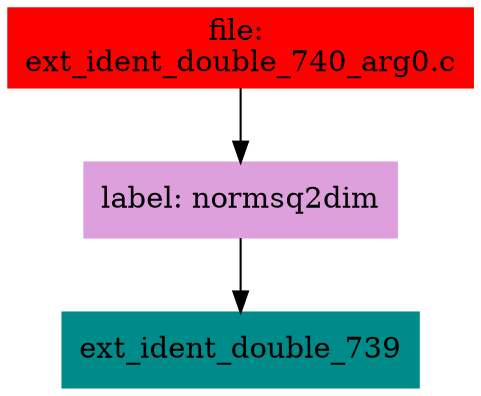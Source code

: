 digraph G {
node [shape=box]

0 [label="file: 
ext_ident_double_740_arg0.c",color=red, style=filled]
1 [label="label: normsq2dim",color=plum, style=filled]
0 -> 1
2 [label="ext_ident_double_739",color=cyan4, style=filled]
1 -> 2


}

